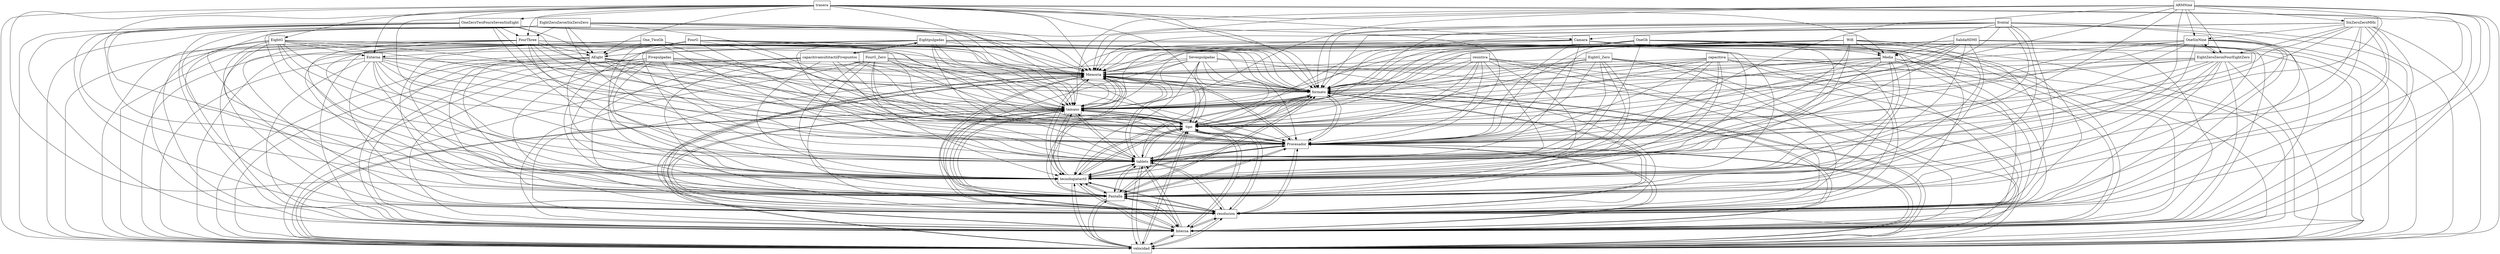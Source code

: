 digraph{
graph [rankdir=TB];
node [shape=box];
edge [arrowhead=normal];
0[label="Memoria",]
1[label="Sevenpulgadas",]
2[label="resistiva",]
3[label="Eightpulgadas",]
4[label="SixZeroZeroMHz",]
5[label="OneGb",]
6[label="formato",]
7[label="SalidaHDMI",]
8[label="Fivepulgadas",]
9[label="trasera",]
10[label="velocidad",]
11[label="Camara",]
12[label="EightG_Zero",]
13[label="EightG",]
14[label="FourG",]
15[label="frontal",]
16[label="One_TwoGb",]
17[label="OneSixNine",]
18[label="Interna",]
19[label="OneZeroTwoFourxSevenSixEight",]
20[label="ARMNine",]
21[label="Media",]
22[label="Externa",]
23[label="capacitiva",]
24[label="resolucion",]
25[label="capacitivamultitactilFivepuntos",]
26[label="FourG_Zero",]
27[label="EightZeroZeroxFourEightZero",]
28[label="Pantalla",]
29[label="tecnologiatactil",]
30[label="tablets",]
31[label="AEight",]
32[label="Procesador",]
33[label="tipo",]
34[label="FourThree",]
35[label="Wifi",]
36[label="tamano",]
37[label="EightZeroZeroxSixZeroZero",]
0->6[label="",]
0->10[label="",]
0->18[label="",]
0->24[label="",]
0->28[label="",]
0->29[label="",]
0->30[label="",]
0->32[label="",]
0->33[label="",]
0->36[label="",]
1->0[label="",]
1->6[label="",]
1->10[label="",]
1->18[label="",]
1->24[label="",]
1->28[label="",]
1->29[label="",]
1->30[label="",]
1->32[label="",]
1->33[label="",]
1->36[label="",]
2->0[label="",]
2->6[label="",]
2->10[label="",]
2->18[label="",]
2->24[label="",]
2->28[label="",]
2->29[label="",]
2->30[label="",]
2->32[label="",]
2->33[label="",]
2->36[label="",]
3->0[label="",]
3->6[label="",]
3->10[label="",]
3->18[label="",]
3->24[label="",]
3->25[label="",]
3->28[label="",]
3->29[label="",]
3->30[label="",]
3->32[label="",]
3->33[label="",]
3->36[label="",]
4->0[label="",]
4->6[label="",]
4->10[label="",]
4->17[label="",]
4->18[label="",]
4->24[label="",]
4->27[label="",]
4->28[label="",]
4->29[label="",]
4->30[label="",]
4->32[label="",]
4->33[label="",]
4->36[label="",]
5->0[label="",]
5->6[label="",]
5->10[label="",]
5->18[label="",]
5->24[label="",]
5->28[label="",]
5->29[label="",]
5->30[label="",]
5->31[label="",]
5->32[label="",]
5->33[label="",]
5->36[label="",]
6->0[label="",]
6->10[label="",]
6->18[label="",]
6->24[label="",]
6->28[label="",]
6->29[label="",]
6->30[label="",]
6->32[label="",]
6->33[label="",]
6->36[label="",]
7->0[label="",]
7->6[label="",]
7->10[label="",]
7->18[label="",]
7->21[label="",]
7->24[label="",]
7->28[label="",]
7->29[label="",]
7->30[label="",]
7->31[label="",]
7->32[label="",]
7->33[label="",]
7->36[label="",]
8->0[label="",]
8->6[label="",]
8->10[label="",]
8->18[label="",]
8->24[label="",]
8->28[label="",]
8->29[label="",]
8->30[label="",]
8->32[label="",]
8->33[label="",]
8->36[label="",]
9->0[label="",]
9->6[label="",]
9->10[label="",]
9->11[label="",]
9->13[label="",]
9->18[label="",]
9->19[label="",]
9->21[label="",]
9->22[label="",]
9->24[label="",]
9->28[label="",]
9->29[label="",]
9->30[label="",]
9->31[label="",]
9->32[label="",]
9->33[label="",]
9->34[label="",]
9->36[label="",]
10->0[label="",]
10->6[label="",]
10->18[label="",]
10->24[label="",]
10->28[label="",]
10->29[label="",]
10->30[label="",]
10->32[label="",]
10->33[label="",]
10->36[label="",]
11->0[label="",]
11->6[label="",]
11->10[label="",]
11->18[label="",]
11->21[label="",]
11->24[label="",]
11->28[label="",]
11->29[label="",]
11->30[label="",]
11->32[label="",]
11->33[label="",]
11->36[label="",]
12->0[label="",]
12->6[label="",]
12->10[label="",]
12->18[label="",]
12->24[label="",]
12->28[label="",]
12->29[label="",]
12->30[label="",]
12->32[label="",]
12->33[label="",]
12->36[label="",]
13->0[label="",]
13->6[label="",]
13->10[label="",]
13->18[label="",]
13->22[label="",]
13->24[label="",]
13->28[label="",]
13->29[label="",]
13->30[label="",]
13->32[label="",]
13->33[label="",]
13->36[label="",]
14->0[label="",]
14->6[label="",]
14->10[label="",]
14->18[label="",]
14->22[label="",]
14->24[label="",]
14->28[label="",]
14->29[label="",]
14->30[label="",]
14->32[label="",]
14->33[label="",]
14->36[label="",]
15->0[label="",]
15->6[label="",]
15->10[label="",]
15->11[label="",]
15->18[label="",]
15->21[label="",]
15->24[label="",]
15->28[label="",]
15->29[label="",]
15->30[label="",]
15->32[label="",]
15->33[label="",]
15->36[label="",]
16->0[label="",]
16->6[label="",]
16->10[label="",]
16->18[label="",]
16->24[label="",]
16->28[label="",]
16->29[label="",]
16->30[label="",]
16->31[label="",]
16->32[label="",]
16->33[label="",]
16->36[label="",]
17->0[label="",]
17->6[label="",]
17->10[label="",]
17->18[label="",]
17->24[label="",]
17->27[label="",]
17->28[label="",]
17->29[label="",]
17->30[label="",]
17->32[label="",]
17->33[label="",]
17->36[label="",]
18->0[label="",]
18->6[label="",]
18->10[label="",]
18->24[label="",]
18->28[label="",]
18->29[label="",]
18->30[label="",]
18->32[label="",]
18->33[label="",]
18->36[label="",]
19->0[label="",]
19->6[label="",]
19->10[label="",]
19->18[label="",]
19->24[label="",]
19->28[label="",]
19->29[label="",]
19->30[label="",]
19->31[label="",]
19->32[label="",]
19->33[label="",]
19->34[label="",]
19->36[label="",]
20->0[label="",]
20->4[label="",]
20->6[label="",]
20->10[label="",]
20->17[label="",]
20->18[label="",]
20->24[label="",]
20->27[label="",]
20->28[label="",]
20->29[label="",]
20->30[label="",]
20->32[label="",]
20->33[label="",]
20->36[label="",]
21->0[label="",]
21->6[label="",]
21->10[label="",]
21->18[label="",]
21->24[label="",]
21->28[label="",]
21->29[label="",]
21->30[label="",]
21->32[label="",]
21->33[label="",]
21->36[label="",]
22->0[label="",]
22->6[label="",]
22->10[label="",]
22->18[label="",]
22->24[label="",]
22->28[label="",]
22->29[label="",]
22->30[label="",]
22->32[label="",]
22->33[label="",]
22->36[label="",]
23->0[label="",]
23->6[label="",]
23->10[label="",]
23->18[label="",]
23->24[label="",]
23->28[label="",]
23->29[label="",]
23->30[label="",]
23->32[label="",]
23->33[label="",]
23->36[label="",]
24->0[label="",]
24->6[label="",]
24->10[label="",]
24->18[label="",]
24->28[label="",]
24->29[label="",]
24->30[label="",]
24->32[label="",]
24->33[label="",]
24->36[label="",]
25->0[label="",]
25->3[label="",]
25->6[label="",]
25->10[label="",]
25->18[label="",]
25->24[label="",]
25->28[label="",]
25->29[label="",]
25->30[label="",]
25->32[label="",]
25->33[label="",]
25->36[label="",]
26->0[label="",]
26->6[label="",]
26->10[label="",]
26->18[label="",]
26->24[label="",]
26->28[label="",]
26->29[label="",]
26->30[label="",]
26->32[label="",]
26->33[label="",]
26->36[label="",]
27->0[label="",]
27->6[label="",]
27->10[label="",]
27->17[label="",]
27->18[label="",]
27->24[label="",]
27->28[label="",]
27->29[label="",]
27->30[label="",]
27->32[label="",]
27->33[label="",]
27->36[label="",]
28->0[label="",]
28->6[label="",]
28->10[label="",]
28->18[label="",]
28->24[label="",]
28->29[label="",]
28->30[label="",]
28->32[label="",]
28->33[label="",]
28->36[label="",]
29->0[label="",]
29->6[label="",]
29->10[label="",]
29->18[label="",]
29->24[label="",]
29->28[label="",]
29->30[label="",]
29->32[label="",]
29->33[label="",]
29->36[label="",]
30->0[label="",]
30->6[label="",]
30->10[label="",]
30->18[label="",]
30->24[label="",]
30->28[label="",]
30->29[label="",]
30->32[label="",]
30->33[label="",]
30->36[label="",]
31->0[label="",]
31->6[label="",]
31->10[label="",]
31->18[label="",]
31->24[label="",]
31->28[label="",]
31->29[label="",]
31->30[label="",]
31->32[label="",]
31->33[label="",]
31->36[label="",]
32->0[label="",]
32->6[label="",]
32->10[label="",]
32->18[label="",]
32->24[label="",]
32->28[label="",]
32->29[label="",]
32->30[label="",]
32->33[label="",]
32->36[label="",]
33->0[label="",]
33->6[label="",]
33->10[label="",]
33->18[label="",]
33->24[label="",]
33->28[label="",]
33->29[label="",]
33->30[label="",]
33->32[label="",]
33->36[label="",]
34->0[label="",]
34->6[label="",]
34->10[label="",]
34->18[label="",]
34->24[label="",]
34->28[label="",]
34->29[label="",]
34->30[label="",]
34->31[label="",]
34->32[label="",]
34->33[label="",]
34->36[label="",]
35->0[label="",]
35->6[label="",]
35->10[label="",]
35->18[label="",]
35->21[label="",]
35->24[label="",]
35->28[label="",]
35->29[label="",]
35->30[label="",]
35->32[label="",]
35->33[label="",]
35->36[label="",]
36->0[label="",]
36->6[label="",]
36->10[label="",]
36->18[label="",]
36->24[label="",]
36->28[label="",]
36->29[label="",]
36->30[label="",]
36->32[label="",]
36->33[label="",]
37->0[label="",]
37->6[label="",]
37->10[label="",]
37->18[label="",]
37->24[label="",]
37->28[label="",]
37->29[label="",]
37->30[label="",]
37->31[label="",]
37->32[label="",]
37->33[label="",]
37->34[label="",]
37->36[label="",]
}
